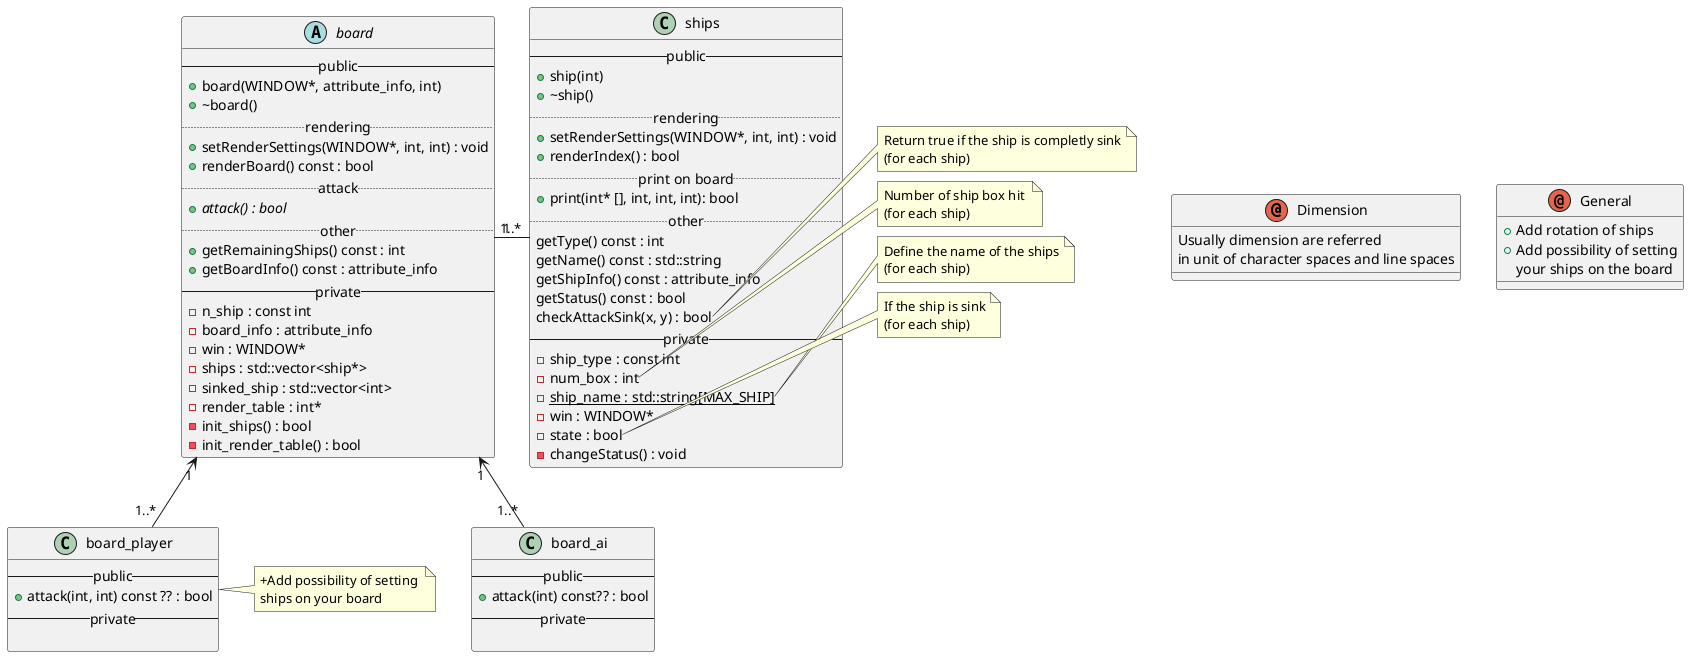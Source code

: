 @startuml 

annotation Dimension {
    Usually dimension are referred
    in unit of character spaces and line spaces
}

annotation General {
    +Add rotation of ships
    +Add possibility of setting 
    your ships on the board
}

abstract class board {
    --public--
    +board(WINDOW*, attribute_info, int)
    +\~board()
    ..rendering..
    +setRenderSettings(WINDOW*, int, int) : void
    +renderBoard() const : bool
    ..attack..
    +{abstract} attack() : bool
    ..other..
    +getRemainingShips() const : int
    +getBoardInfo() const : attribute_info
    --private--
    - n_ship : const int 
    - board_info : attribute_info
    - win : WINDOW*
    - ships : std::vector<ship*> 
    - sinked_ship : std::vector<int> 
    - render_table : int* 
    - init_ships() : bool
    - init_render_table() : bool 
}

class board_player {
    --public--
    +attack(int, int) const ?? : bool 
    --private--

}
note right of board_player 
    +Add possibility of setting 
    ships on your board
end note
board_player "1..*" -up-> "1" board


class board_ai {
    --public--
    +attack(int) const?? : bool
    --private--

}
board_ai "1..*" -up-> "1" board

class ships {
    --public--
    +ship(int)
    +\~ship()
    ..rendering..
    +setRenderSettings(WINDOW*, int, int) : void
    +renderIndex() : bool
    ..print on board..
    +print(int* [], int, int, int): bool
    ..other..
    getType() const : int
    getName() const : std::string
    getShipInfo() const : attribute_info
    getStatus() const : bool
    checkAttackSink(x, y) : bool 
    --private--
    -ship_type : const int
    -num_box : int 
    -{static} ship_name : std::string[MAX_SHIP]
    -win : WINDOW*
    -state : bool 
    -changeStatus() : void
}
note right of ships::checkAttackSink
    Return true if the ship is completly sink
    (for each ship)
end note 

note right of ships::num_box 
    Number of ship box hit 
    (for each ship)
end note 
note right of ships::ship_name  
    Define the name of the ships
    (for each ship)
end note
note right of ships::state  
    If the ship is sink
    (for each ship)
end note

ships "1..*" -left- "1" board 

@enduml
